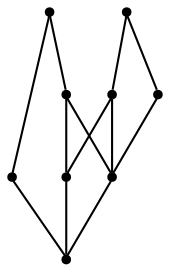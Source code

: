 graph {
  node [shape=point,comment="{\"directed\":false,\"doi\":\"10.1007/978-3-031-49272-3_22\",\"figure\":\"9 (1)\"}"]

  v0 [pos="1084.961384483426,410.73844264639865"]
  v1 [pos="1005.7216951838666,305.3645692310617"]
  v2 [pos="1019.8072291765469,488.46445858490586"]
  v3 [pos="836.895829244018,422.2379332122929"]
  v4 [pos="946.0517229613434,427.6659806842216"]
  v5 [pos="836.7083070002269,263.1147008272369"]
  v6 [pos="752.2000152494124,291.28529638227775"]
  v7 [pos="808.5381451498185,502.54780104254615"]
  v8 [pos="693.5063001067007,448.22925322477954"]

  v0 -- v1 [id="-1",pos="1084.961384483426,410.73844264639865 1005.7216951838666,305.3645692310617 1005.7216951838666,305.3645692310617 1005.7216951838666,305.3645692310617"]
  v8 -- v7 [id="-2",pos="693.5063001067007,448.22925322477954 808.5381451498185,502.54780104254615 808.5381451498185,502.54780104254615 808.5381451498185,502.54780104254615"]
  v8 -- v6 [id="-3",pos="693.5063001067007,448.22925322477954 752.2000152494124,291.28529638227775 752.2000152494124,291.28529638227775 752.2000152494124,291.28529638227775"]
  v0 -- v2 [id="-6",pos="1084.961384483426,410.73844264639865 1019.8072291765469,488.46445858490586 1019.8072291765469,488.46445858490586 1019.8072291765469,488.46445858490586"]
  v2 -- v3 [id="-11",pos="1019.8072291765469,488.46445858490586 836.895829244018,422.2379332122929 836.895829244018,422.2379332122929 836.895829244018,422.2379332122929"]
  v2 -- v4 [id="-13",pos="1019.8072291765469,488.46445858490586 946.0517229613434,427.6659806842216 946.0517229613434,427.6659806842216 946.0517229613434,427.6659806842216"]
  v6 -- v4 [id="-17",pos="752.2000152494124,291.28529638227775 946.0517229613434,427.6659806842216 946.0517229613434,427.6659806842216 946.0517229613434,427.6659806842216"]
  v6 -- v3 [id="-24",pos="752.2000152494124,291.28529638227775 836.895829244018,422.2379332122929 836.895829244018,422.2379332122929 836.895829244018,422.2379332122929"]
  v1 -- v5 [id="-38",pos="1005.7216951838666,305.3645692310617 836.7083070002269,263.1147008272369 836.7083070002269,263.1147008272369 836.7083070002269,263.1147008272369"]
  v4 -- v5 [id="-44",pos="946.0517229613434,427.6659806842216 836.7083070002269,263.1147008272369 836.7083070002269,263.1147008272369 836.7083070002269,263.1147008272369"]
  v3 -- v5 [id="-71",pos="836.895829244018,422.2379332122929 836.7083070002269,263.1147008272369 836.7083070002269,263.1147008272369 836.7083070002269,263.1147008272369"]
  v7 -- v3 [id="-84",pos="808.5381451498185,502.54780104254615 836.895829244018,422.2379332122929 836.895829244018,422.2379332122929 836.895829244018,422.2379332122929"]
}